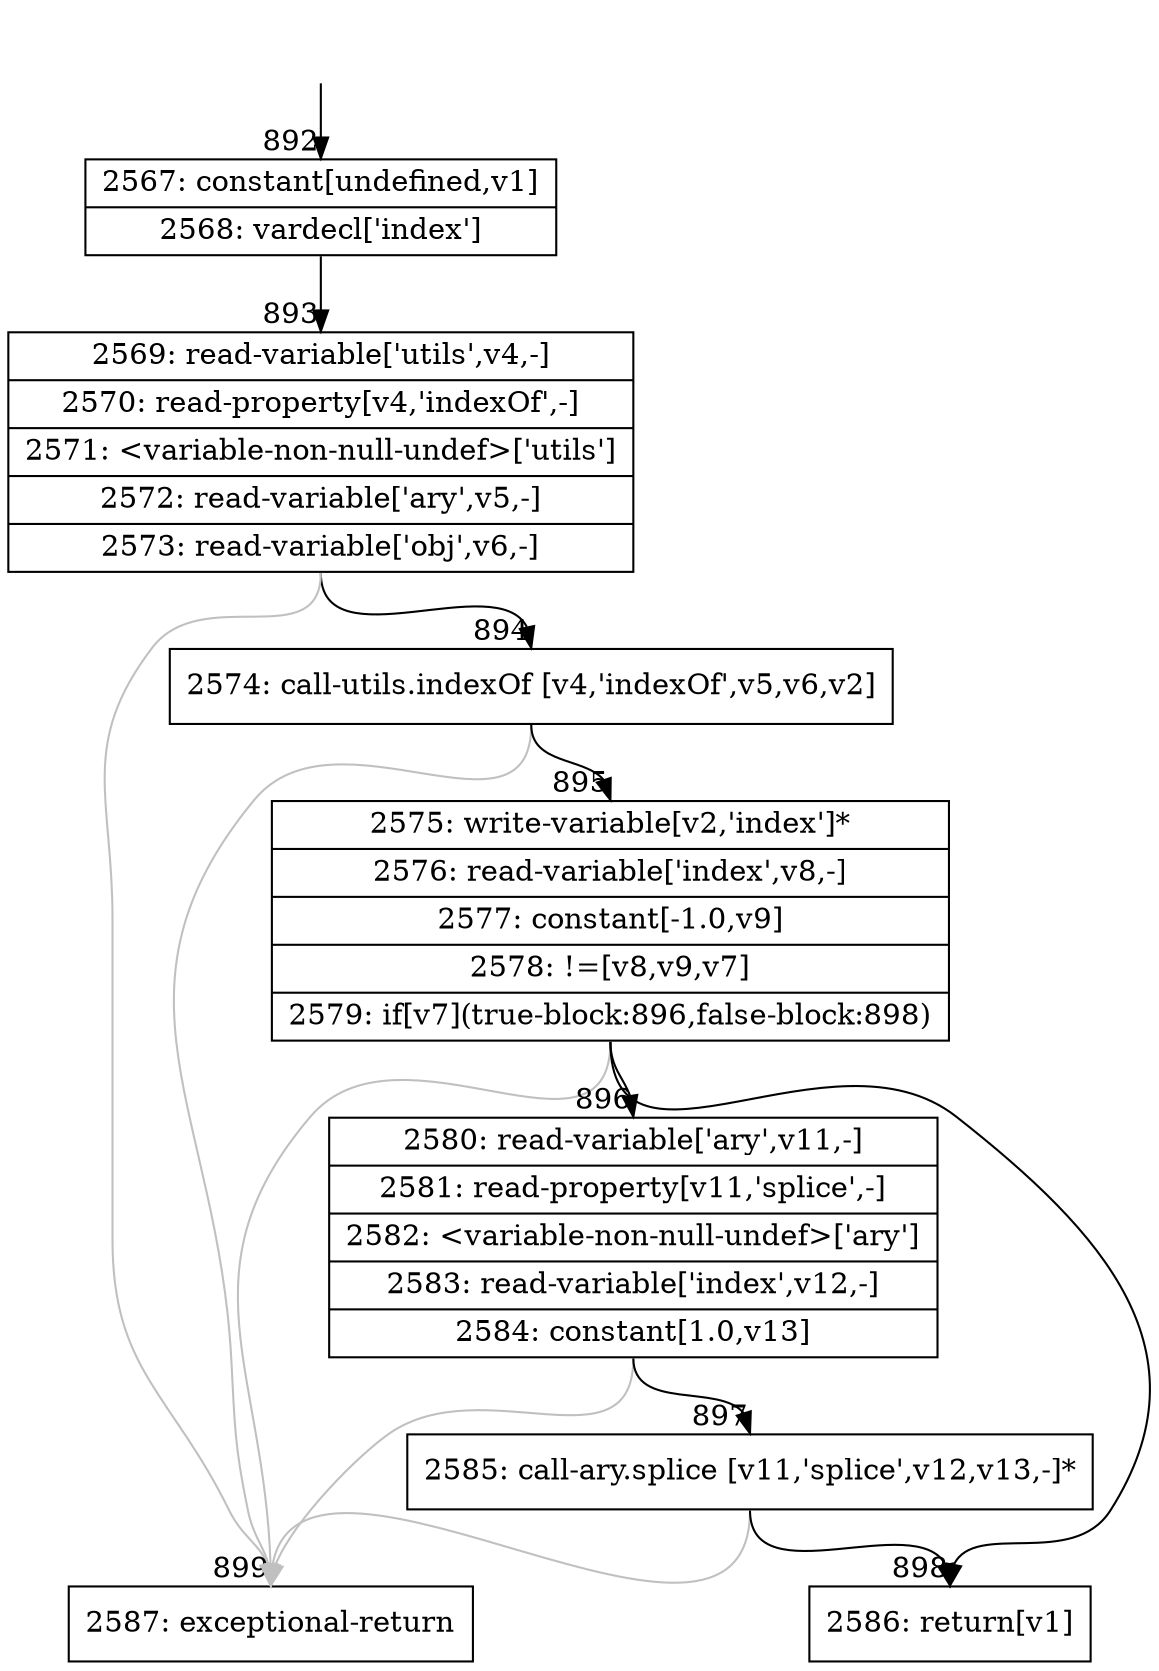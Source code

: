 digraph {
rankdir="TD"
BB_entry82[shape=none,label=""];
BB_entry82 -> BB892 [tailport=s, headport=n, headlabel="    892"]
BB892 [shape=record label="{2567: constant[undefined,v1]|2568: vardecl['index']}" ] 
BB892 -> BB893 [tailport=s, headport=n, headlabel="      893"]
BB893 [shape=record label="{2569: read-variable['utils',v4,-]|2570: read-property[v4,'indexOf',-]|2571: \<variable-non-null-undef\>['utils']|2572: read-variable['ary',v5,-]|2573: read-variable['obj',v6,-]}" ] 
BB893 -> BB894 [tailport=s, headport=n, headlabel="      894"]
BB893 -> BB899 [tailport=s, headport=n, color=gray, headlabel="      899"]
BB894 [shape=record label="{2574: call-utils.indexOf [v4,'indexOf',v5,v6,v2]}" ] 
BB894 -> BB895 [tailport=s, headport=n, headlabel="      895"]
BB894 -> BB899 [tailport=s, headport=n, color=gray]
BB895 [shape=record label="{2575: write-variable[v2,'index']*|2576: read-variable['index',v8,-]|2577: constant[-1.0,v9]|2578: !=[v8,v9,v7]|2579: if[v7](true-block:896,false-block:898)}" ] 
BB895 -> BB896 [tailport=s, headport=n, headlabel="      896"]
BB895 -> BB898 [tailport=s, headport=n, headlabel="      898"]
BB895 -> BB899 [tailport=s, headport=n, color=gray]
BB896 [shape=record label="{2580: read-variable['ary',v11,-]|2581: read-property[v11,'splice',-]|2582: \<variable-non-null-undef\>['ary']|2583: read-variable['index',v12,-]|2584: constant[1.0,v13]}" ] 
BB896 -> BB897 [tailport=s, headport=n, headlabel="      897"]
BB896 -> BB899 [tailport=s, headport=n, color=gray]
BB897 [shape=record label="{2585: call-ary.splice [v11,'splice',v12,v13,-]*}" ] 
BB897 -> BB898 [tailport=s, headport=n]
BB897 -> BB899 [tailport=s, headport=n, color=gray]
BB898 [shape=record label="{2586: return[v1]}" ] 
BB899 [shape=record label="{2587: exceptional-return}" ] 
//#$~ 1305
}
